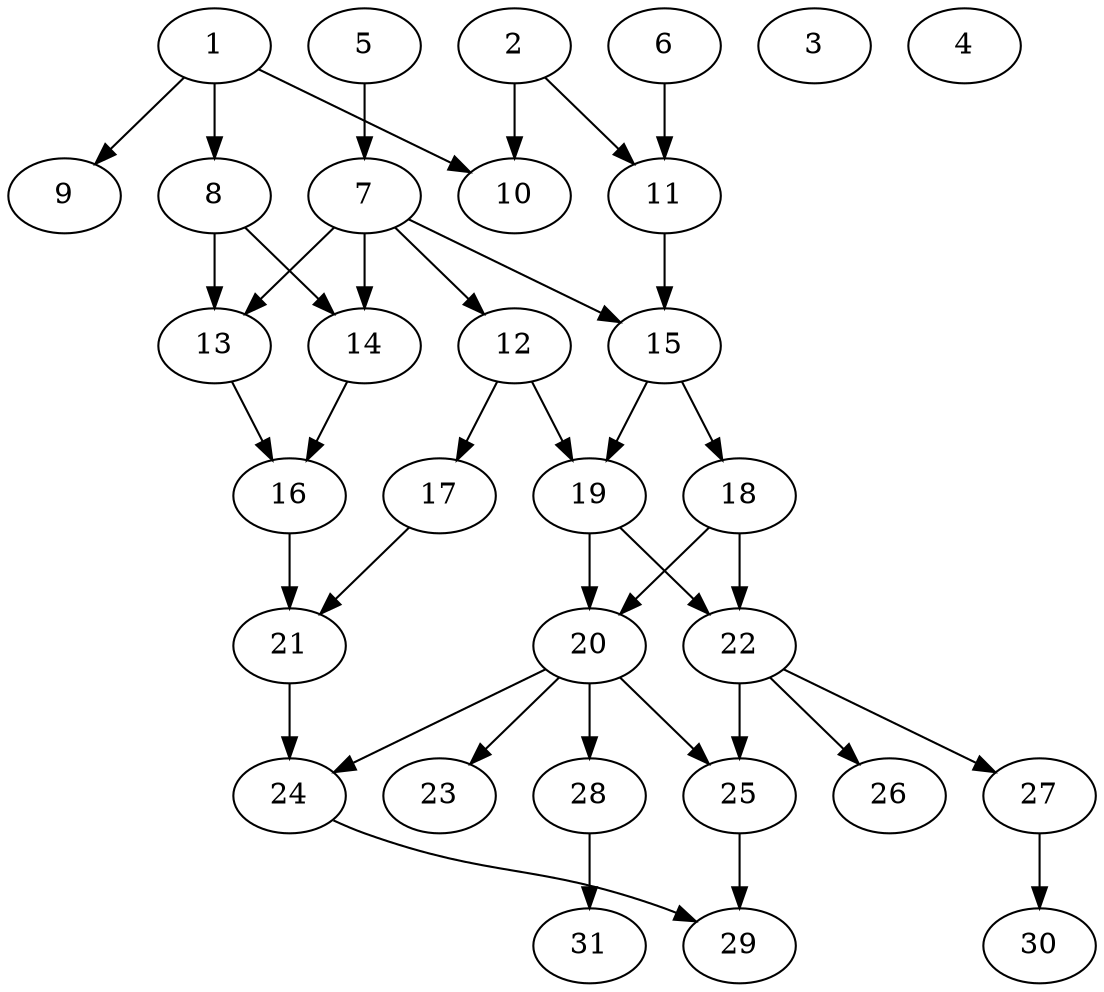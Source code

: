 // DAG (tier=2-normal, mode=compute, n=31, ccr=0.357, fat=0.552, density=0.403, regular=0.593, jump=0.141, mindata=524288, maxdata=8388608)
// DAG automatically generated by daggen at Sun Aug 24 16:33:33 2025
// /home/ermia/Project/Environments/daggen/bin/daggen --dot --ccr 0.357 --fat 0.552 --regular 0.593 --density 0.403 --jump 0.141 --mindata 524288 --maxdata 8388608 -n 31 
digraph G {
  1 [size="66221545646907160", alpha="0.08", expect_size="33110772823453580"]
  1 -> 8 [size ="30410515939328"]
  1 -> 9 [size ="30410515939328"]
  1 -> 10 [size ="30410515939328"]
  2 [size="523869697880327296", alpha="0.12", expect_size="261934848940163648"]
  2 -> 10 [size ="201821729587200"]
  2 -> 11 [size ="201821729587200"]
  3 [size="278320243104834125824", alpha="0.18", expect_size="139160121552417062912"]
  4 [size="10599144684856970", alpha="0.10", expect_size="5299572342428485"]
  5 [size="12664824619213756", alpha="0.00", expect_size="6332412309606878"]
  5 -> 7 [size ="533386921771008"]
  6 [size="75281616600335952", alpha="0.11", expect_size="37640808300167976"]
  6 -> 11 [size ="35944346419200"]
  7 [size="1355184890442278", alpha="0.07", expect_size="677592445221139"]
  7 -> 12 [size ="51884958154752"]
  7 -> 13 [size ="51884958154752"]
  7 -> 14 [size ="51884958154752"]
  7 -> 15 [size ="51884958154752"]
  8 [size="74910890763275968", alpha="0.11", expect_size="37455445381637984"]
  8 -> 13 [size ="94929648877568"]
  8 -> 14 [size ="94929648877568"]
  9 [size="713483846854982784", alpha="0.11", expect_size="356741923427491392"]
  10 [size="19936724716101828608", alpha="0.01", expect_size="9968362358050914304"]
  11 [size="7680151962988373", alpha="0.04", expect_size="3840075981494186"]
  11 -> 15 [size ="144333583941632"]
  12 [size="525199923103282", alpha="0.05", expect_size="262599961551641"]
  12 -> 17 [size ="58111444385792"]
  12 -> 19 [size ="58111444385792"]
  13 [size="2620292183975200", alpha="0.10", expect_size="1310146091987600"]
  13 -> 16 [size ="66378795057152"]
  14 [size="40573838250998640", alpha="0.11", expect_size="20286919125499320"]
  14 -> 16 [size ="69820271820800"]
  15 [size="5301817849241964", alpha="0.16", expect_size="2650908924620982"]
  15 -> 18 [size ="118153619177472"]
  15 -> 19 [size ="118153619177472"]
  16 [size="775803514667340544", alpha="0.16", expect_size="387901757333670272"]
  16 -> 21 [size ="406707977060352"]
  17 [size="13350682842966170", alpha="0.05", expect_size="6675341421483085"]
  17 -> 21 [size ="547255413112832"]
  18 [size="2708945680527200", alpha="0.16", expect_size="1354472840263600"]
  18 -> 20 [size ="77524159692800"]
  18 -> 22 [size ="77524159692800"]
  19 [size="1313891024496048", alpha="0.11", expect_size="656945512248024"]
  19 -> 20 [size ="62382126661632"]
  19 -> 22 [size ="62382126661632"]
  20 [size="2426748851053315", alpha="0.11", expect_size="1213374425526657"]
  20 -> 23 [size ="50147308339200"]
  20 -> 24 [size ="50147308339200"]
  20 -> 25 [size ="50147308339200"]
  20 -> 28 [size ="50147308339200"]
  21 [size="20853918074539081728", alpha="0.12", expect_size="10426959037269540864"]
  21 -> 24 [size ="60610578481152"]
  22 [size="326613773359808", alpha="0.12", expect_size="163306886679904"]
  22 -> 25 [size ="25485002145792"]
  22 -> 26 [size ="25485002145792"]
  22 -> 27 [size ="25485002145792"]
  23 [size="259510457038784167936", alpha="0.12", expect_size="129755228519392083968"]
  24 [size="628507117884458112", alpha="0.14", expect_size="314253558942229056"]
  24 -> 29 [size ="288061443276800"]
  25 [size="6321516000389292", alpha="0.07", expect_size="3160758000194646"]
  25 -> 29 [size ="3297805074432"]
  26 [size="928202162552873", alpha="0.10", expect_size="464101081276436"]
  27 [size="2432115169696380", alpha="0.15", expect_size="1216057584848190"]
  27 -> 30 [size ="149529319964672"]
  28 [size="1143382586169565312", alpha="0.03", expect_size="571691293084782656"]
  28 -> 31 [size ="433055386828800"]
  29 [size="514658797113231540224", alpha="0.02", expect_size="257329398556615770112"]
  30 [size="58269554647492460544", alpha="0.03", expect_size="29134777323746230272"]
  31 [size="306724824651125376", alpha="0.14", expect_size="153362412325562688"]
}